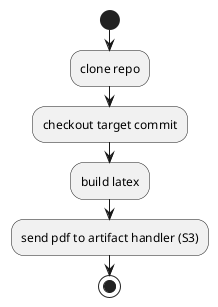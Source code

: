 @startuml

start
:clone repo;
:checkout target commit;
:build latex;
:send pdf to artifact handler (S3);
stop

@enduml